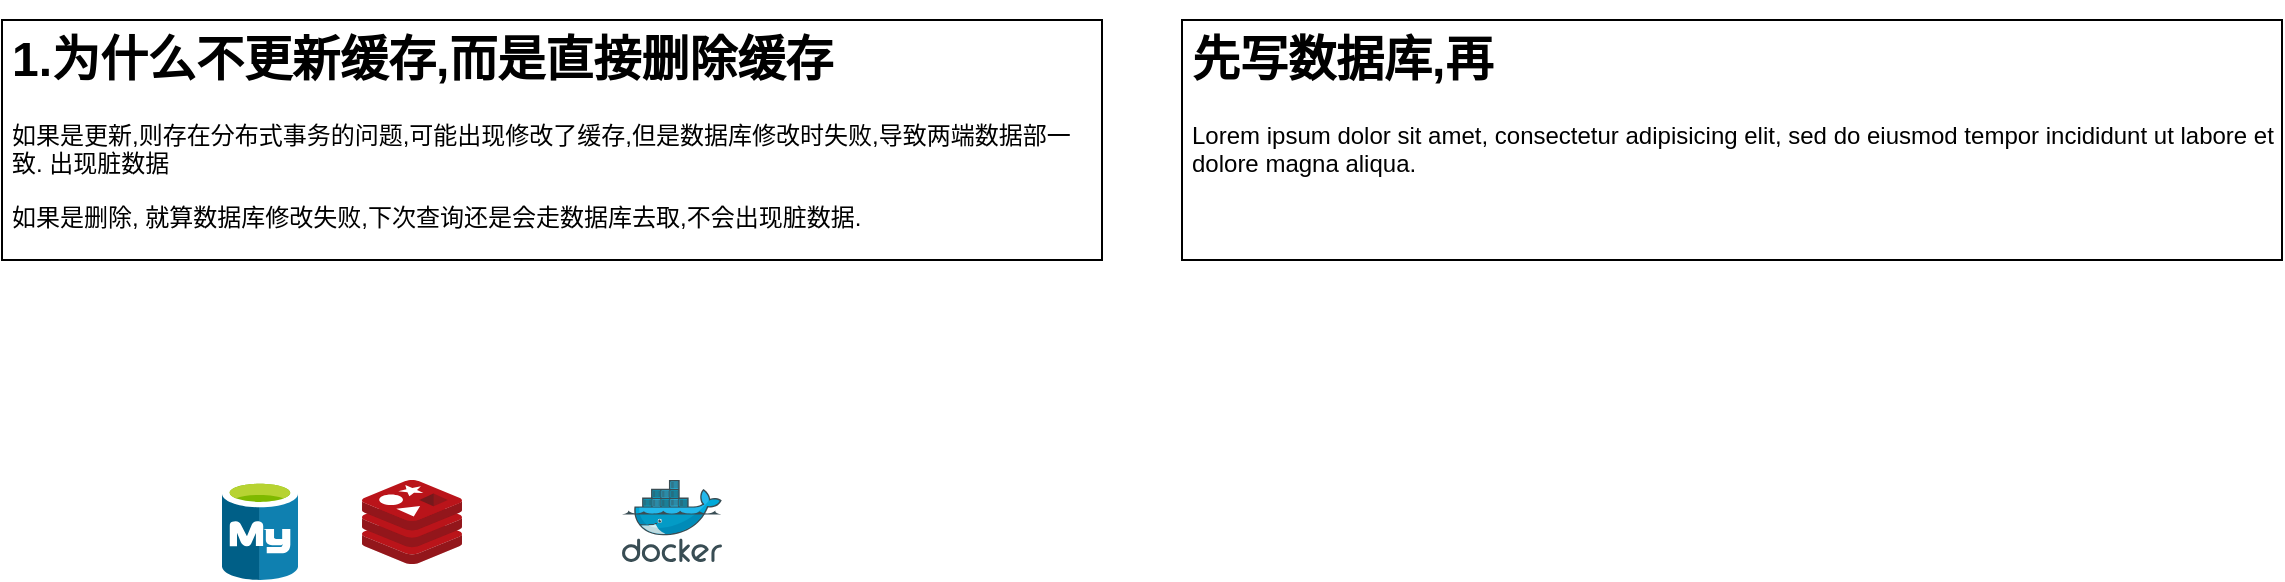 <mxfile version="13.9.9" type="device" pages="2"><diagram id="clflwX3nURF-qjanic8h" name="第 1 页"><mxGraphModel dx="946" dy="680" grid="1" gridSize="10" guides="1" tooltips="1" connect="1" arrows="1" fold="1" page="1" pageScale="1" pageWidth="1920" pageHeight="1200" math="0" shadow="0"><root><mxCell id="0"/><mxCell id="1" parent="0"/><mxCell id="x9MAinQMZQjwdkmCzUJ_-1" value="&lt;h1&gt;1.为什么不更新缓存,而是直接删除缓存&lt;/h1&gt;&lt;p&gt;如果是更新,则存在分布式事务的问题,可能出现修改了缓存,但是数据库修改时失败,导致两端数据部一致. 出现脏数据&amp;nbsp;&lt;/p&gt;&lt;p&gt;如果是删除, 就算数据库修改失败,下次查询还是会走数据库去取,不会出现脏数据.&lt;/p&gt;" style="text;html=1;spacing=5;spacingTop=-20;whiteSpace=wrap;overflow=hidden;rounded=0;fillColor=#ffffff;strokeColor=#000000;" vertex="1" parent="1"><mxGeometry x="10" y="10" width="550" height="120" as="geometry"/></mxCell><mxCell id="x9MAinQMZQjwdkmCzUJ_-2" value="&lt;h1&gt;先写数据库,再&lt;/h1&gt;&lt;p&gt;Lorem ipsum dolor sit amet, consectetur adipisicing elit, sed do eiusmod tempor incididunt ut labore et dolore magna aliqua.&lt;/p&gt;" style="text;html=1;strokeColor=#000000;fillColor=#ffffff;spacing=5;spacingTop=-20;whiteSpace=wrap;overflow=hidden;rounded=0;align=left;" vertex="1" parent="1"><mxGeometry x="600" y="10" width="550" height="120" as="geometry"/></mxCell><mxCell id="x9MAinQMZQjwdkmCzUJ_-3" value="" style="aspect=fixed;html=1;points=[];align=center;image;fontSize=12;image=img/lib/mscae/Cache_Redis_Product.svg;rounded=0;gradientColor=none;" vertex="1" parent="1"><mxGeometry x="190" y="240" width="50" height="42" as="geometry"/></mxCell><mxCell id="x9MAinQMZQjwdkmCzUJ_-4" value="" style="aspect=fixed;html=1;points=[];align=center;image;fontSize=12;image=img/lib/mscae/Azure_Database_for_MySQL_servers.svg;rounded=0;gradientColor=none;" vertex="1" parent="1"><mxGeometry x="120" y="240" width="38" height="50" as="geometry"/></mxCell><mxCell id="x9MAinQMZQjwdkmCzUJ_-5" value="" style="aspect=fixed;html=1;points=[];align=center;image;fontSize=12;image=img/lib/mscae/Docker.svg;rounded=0;gradientColor=none;" vertex="1" parent="1"><mxGeometry x="320" y="240" width="50" height="41" as="geometry"/></mxCell></root></mxGraphModel></diagram><diagram id="yhTlBdgJBLlsGPsbb_kc" name="Cache Aside Pattern"><mxGraphModel dx="946" dy="680" grid="1" gridSize="10" guides="1" tooltips="1" connect="1" arrows="1" fold="1" page="1" pageScale="1" pageWidth="1920" pageHeight="1200" math="0" shadow="0"><root><mxCell id="0pkJKG2mkDuVIkOAPM7X-0"/><mxCell id="0pkJKG2mkDuVIkOAPM7X-1" parent="0pkJKG2mkDuVIkOAPM7X-0"/><mxCell id="QUndo0cNsnqW8wrxjfSk-0" value="" style="html=1;points=[];align=center;image;fontSize=12;image=img/lib/mscae/Cache_Redis_Product.svg;rounded=0;gradientColor=none;" vertex="1" parent="0pkJKG2mkDuVIkOAPM7X-1"><mxGeometry x="440" y="280" width="80" height="120" as="geometry"/></mxCell><mxCell id="QUndo0cNsnqW8wrxjfSk-1" value="" style="html=1;points=[];align=center;image;fontSize=12;image=img/lib/mscae/Azure_Database_for_MySQL_servers.svg;rounded=0;gradientColor=none;" vertex="1" parent="0pkJKG2mkDuVIkOAPM7X-1"><mxGeometry x="840" y="280" width="80" height="120" as="geometry"/></mxCell><mxCell id="QUndo0cNsnqW8wrxjfSk-4" style="edgeStyle=orthogonalEdgeStyle;rounded=0;orthogonalLoop=1;jettySize=auto;html=1;exitX=1;exitY=0.5;exitDx=0;exitDy=0;exitPerimeter=0;entryX=0;entryY=0.476;entryDx=0;entryDy=0;entryPerimeter=0;strokeColor=#00CC00;strokeWidth=2;" edge="1" parent="0pkJKG2mkDuVIkOAPM7X-1" source="QUndo0cNsnqW8wrxjfSk-3" target="QUndo0cNsnqW8wrxjfSk-0"><mxGeometry relative="1" as="geometry"/></mxCell><mxCell id="QUndo0cNsnqW8wrxjfSk-5" value="&lt;font style=&quot;font-size: 14px&quot;&gt;Read-1. 从Cache读取数据&lt;/font&gt;" style="edgeLabel;html=1;align=center;verticalAlign=middle;resizable=0;points=[];" vertex="1" connectable="0" parent="QUndo0cNsnqW8wrxjfSk-4"><mxGeometry x="-0.197" relative="1" as="geometry"><mxPoint as="offset"/></mxGeometry></mxCell><mxCell id="QUndo0cNsnqW8wrxjfSk-3" value="" style="pointerEvents=1;shadow=0;dashed=0;html=1;strokeColor=none;labelPosition=center;verticalLabelPosition=bottom;verticalAlign=top;align=center;fillColor=#515151;shape=mxgraph.mscae.enterprise.database_server;rounded=0;" vertex="1" parent="0pkJKG2mkDuVIkOAPM7X-1"><mxGeometry x="40" y="280" width="80" height="120" as="geometry"/></mxCell><mxCell id="QUndo0cNsnqW8wrxjfSk-6" value="" style="endArrow=classic;html=1;exitX=1;exitY=0.483;exitDx=0;exitDy=0;exitPerimeter=0;strokeColor=#00CC00;strokeWidth=2;" edge="1" parent="0pkJKG2mkDuVIkOAPM7X-1" source="QUndo0cNsnqW8wrxjfSk-0" target="QUndo0cNsnqW8wrxjfSk-1"><mxGeometry width="50" height="50" relative="1" as="geometry"><mxPoint x="470" y="300" as="sourcePoint"/><mxPoint x="716" y="300" as="targetPoint"/></mxGeometry></mxCell><mxCell id="QUndo0cNsnqW8wrxjfSk-7" value="&lt;font style=&quot;font-size: 14px&quot;&gt;Read-2-B. 发现缓存失效,从DB读取&lt;/font&gt;" style="edgeLabel;html=1;align=center;verticalAlign=middle;resizable=0;points=[];" vertex="1" connectable="0" parent="QUndo0cNsnqW8wrxjfSk-6"><mxGeometry x="-0.057" relative="1" as="geometry"><mxPoint as="offset"/></mxGeometry></mxCell><mxCell id="QUndo0cNsnqW8wrxjfSk-8" value="" style="endArrow=classic;html=1;entryX=1;entryY=0.867;entryDx=0;entryDy=0;entryPerimeter=0;edgeStyle=orthogonalEdgeStyle;rounded=0;strokeColor=#00CC00;strokeWidth=2;" edge="1" parent="0pkJKG2mkDuVIkOAPM7X-1" target="QUndo0cNsnqW8wrxjfSk-3"><mxGeometry width="50" height="50" relative="1" as="geometry"><mxPoint x="440" y="384" as="sourcePoint"/><mxPoint x="270" y="410" as="targetPoint"/><Array as="points"/></mxGeometry></mxCell><mxCell id="QUndo0cNsnqW8wrxjfSk-9" value="&lt;font style=&quot;font-size: 14px&quot;&gt;Read-2-A 缓存存在,则返回&lt;/font&gt;" style="edgeLabel;html=1;align=center;verticalAlign=middle;resizable=0;points=[];" vertex="1" connectable="0" parent="QUndo0cNsnqW8wrxjfSk-8"><mxGeometry x="0.455" relative="1" as="geometry"><mxPoint x="43.0" as="offset"/></mxGeometry></mxCell><mxCell id="QUndo0cNsnqW8wrxjfSk-10" value="" style="endArrow=classic;html=1;entryX=1;entryY=0.817;entryDx=0;entryDy=0;entryPerimeter=0;exitX=-0.012;exitY=0.825;exitDx=0;exitDy=0;exitPerimeter=0;strokeColor=#00CC00;strokeWidth=2;" edge="1" parent="0pkJKG2mkDuVIkOAPM7X-1" source="QUndo0cNsnqW8wrxjfSk-1" target="QUndo0cNsnqW8wrxjfSk-0"><mxGeometry width="50" height="50" relative="1" as="geometry"><mxPoint x="718" y="378" as="sourcePoint"/><mxPoint x="470" y="335" as="targetPoint"/></mxGeometry></mxCell><mxCell id="QUndo0cNsnqW8wrxjfSk-11" value="&lt;font style=&quot;font-size: 14px&quot;&gt;Read-3-A. 获取到DB数据,&amp;nbsp; 更新缓存&lt;/font&gt;" style="edgeLabel;html=1;align=center;verticalAlign=middle;resizable=0;points=[];" vertex="1" connectable="0" parent="QUndo0cNsnqW8wrxjfSk-10"><mxGeometry x="0.65" relative="1" as="geometry"><mxPoint x="97.96" as="offset"/></mxGeometry></mxCell><mxCell id="QUndo0cNsnqW8wrxjfSk-12" value="" style="endArrow=classic;html=1;edgeStyle=orthogonalEdgeStyle;rounded=0;strokeColor=#00CC00;strokeWidth=2;" edge="1" parent="0pkJKG2mkDuVIkOAPM7X-1"><mxGeometry width="50" height="50" relative="1" as="geometry"><mxPoint x="880" y="400" as="sourcePoint"/><mxPoint x="80" y="400" as="targetPoint"/><Array as="points"><mxPoint x="760" y="440"/><mxPoint x="120" y="440"/></Array></mxGeometry></mxCell><mxCell id="QUndo0cNsnqW8wrxjfSk-13" value="&lt;font style=&quot;font-size: 14px&quot;&gt;Read-4-A. 获取到DB数据 返回&lt;/font&gt;" style="edgeLabel;html=1;align=center;verticalAlign=middle;resizable=0;points=[];" vertex="1" connectable="0" parent="QUndo0cNsnqW8wrxjfSk-12"><mxGeometry x="0.288" y="-2" relative="1" as="geometry"><mxPoint x="138" as="offset"/></mxGeometry></mxCell><mxCell id="QUndo0cNsnqW8wrxjfSk-15" value="" style="endArrow=classic;html=1;entryX=0.5;entryY=0;entryDx=0;entryDy=0;entryPerimeter=0;exitX=0.5;exitY=0;exitDx=0;exitDy=0;exitPerimeter=0;edgeStyle=orthogonalEdgeStyle;fillColor=#d5e8d4;strokeWidth=2;strokeColor=#FF0000;" edge="1" parent="0pkJKG2mkDuVIkOAPM7X-1" source="QUndo0cNsnqW8wrxjfSk-3" target="QUndo0cNsnqW8wrxjfSk-1"><mxGeometry width="50" height="50" relative="1" as="geometry"><mxPoint x="161" y="340" as="sourcePoint"/><mxPoint x="360" y="360" as="targetPoint"/><Array as="points"><mxPoint x="80" y="240"/><mxPoint x="880" y="240"/></Array></mxGeometry></mxCell><mxCell id="QUndo0cNsnqW8wrxjfSk-16" value="&lt;font style=&quot;font-size: 14px&quot; color=&quot;#ff0000&quot;&gt;Write-1&amp;nbsp; 先更新数据库&lt;/font&gt;" style="edgeLabel;html=1;align=center;verticalAlign=middle;resizable=0;points=[];" vertex="1" connectable="0" parent="QUndo0cNsnqW8wrxjfSk-15"><mxGeometry x="-0.701" y="-1" relative="1" as="geometry"><mxPoint x="308" y="-1" as="offset"/></mxGeometry></mxCell><mxCell id="QUndo0cNsnqW8wrxjfSk-17" value="" style="endArrow=classic;html=1;strokeColor=#FF0000;strokeWidth=2;exitX=-0.062;exitY=0.25;exitDx=0;exitDy=0;exitPerimeter=0;entryX=1.038;entryY=0.25;entryDx=0;entryDy=0;entryPerimeter=0;" edge="1" parent="0pkJKG2mkDuVIkOAPM7X-1" source="QUndo0cNsnqW8wrxjfSk-1" target="QUndo0cNsnqW8wrxjfSk-0"><mxGeometry width="50" height="50" relative="1" as="geometry"><mxPoint x="530" y="290" as="sourcePoint"/><mxPoint x="580" y="240" as="targetPoint"/></mxGeometry></mxCell><mxCell id="QUndo0cNsnqW8wrxjfSk-18" value="&lt;font style=&quot;font-size: 14px&quot; color=&quot;#ff0000&quot;&gt;Write-2. 更新DB成功后, 删除缓存&lt;/font&gt;" style="edgeLabel;html=1;align=center;verticalAlign=middle;resizable=0;points=[];" vertex="1" connectable="0" parent="QUndo0cNsnqW8wrxjfSk-17"><mxGeometry x="0.604" relative="1" as="geometry"><mxPoint x="78.96" as="offset"/></mxGeometry></mxCell><mxCell id="QUndo0cNsnqW8wrxjfSk-19" value="&lt;h1&gt;处理逻辑&lt;/h1&gt;&lt;p style=&quot;font-size: 14px&quot;&gt;&lt;font style=&quot;font-size: 14px&quot;&gt;&lt;span style=&quot;color: rgb(66 , 66 , 66) ; font-family: &amp;#34;source sans pro&amp;#34; , sans-serif ; font-size: 18px ; text-align: justify ; background-color: rgb(255 , 255 , 255)&quot;&gt;Cache Aside Pattern : 标准的design pattern&lt;/span&gt;&lt;br&gt;&lt;/font&gt;&lt;/p&gt;&lt;p style=&quot;font-size: 14px&quot;&gt;&lt;font style=&quot;font-size: 14px&quot;&gt;失效：应用程序先从cache取数据，没有得到，则从数据库中取数据，成功后，放到缓存中。&lt;/font&gt;&lt;/p&gt;&lt;p style=&quot;font-size: 14px&quot;&gt;&lt;font style=&quot;font-size: 14px&quot;&gt;命中：应用程序从cache中取数据，取到后返回。&lt;/font&gt;&lt;/p&gt;&lt;p style=&quot;font-size: 14px&quot;&gt;&lt;span&gt;更新：先把数据存到数据库中，成功后，再让缓存失效。&lt;/span&gt;&lt;/p&gt;" style="text;html=1;spacing=5;spacingTop=-20;whiteSpace=wrap;overflow=hidden;rounded=0;align=left;fillColor=#ffffff;strokeColor=#000000;" vertex="1" parent="0pkJKG2mkDuVIkOAPM7X-1"><mxGeometry x="10" y="10" width="910" height="170" as="geometry"/></mxCell><mxCell id="QUndo0cNsnqW8wrxjfSk-22" value="&lt;h1&gt;&lt;font style=&quot;font-size: 18px&quot;&gt;存在问题-并发条件下数据不一致&lt;/font&gt;&lt;/h1&gt;&lt;p style=&quot;font-size: 13px&quot;&gt;&lt;font style=&quot;font-size: 13px&quot;&gt;但,这个case只是理论上的，实际出现的概率可能非常低.&amp;nbsp;&amp;nbsp;因为这个条件需要发生在&lt;/font&gt;&lt;/p&gt;&lt;p style=&quot;font-size: 13px&quot;&gt;&lt;/p&gt;&lt;ol style=&quot;font-size: 13px&quot;&gt;&lt;li&gt;&lt;span&gt;&lt;font style=&quot;font-size: 13px&quot;&gt;读缓存时缓存失效，&lt;/font&gt;&lt;/span&gt;&lt;/li&gt;&lt;li&gt;&lt;span&gt;&lt;font style=&quot;font-size: 13px&quot;&gt;而且并发着有一个写操作。&lt;/font&gt;&lt;/span&gt;&lt;/li&gt;&lt;/ol&gt;&lt;p style=&quot;font-size: 13px&quot;&gt;&lt;/p&gt;&lt;p style=&quot;font-size: 13px&quot;&gt;&lt;span&gt;&lt;b&gt;&lt;font color=&quot;#007fff&quot; style=&quot;font-size: 13px&quot;&gt;而实际上数据库的写操作会比读操作慢得多，而且还要锁表，而读操作必需在写操作 前 进入数据库操作，而又要 晚 于写操作更新缓存，所有的这些条件都具备的概率基本并不大。&lt;/font&gt;&lt;/b&gt;&lt;/span&gt;&lt;/p&gt;&lt;p style=&quot;font-size: 13px&quot;&gt;&lt;font style=&quot;font-size: 13px ; line-height: 120%&quot;&gt;所以如Quora上的答案所说: 要么通过2PC或是Paxos协议保证一致性，要么就是拼命的降低并发时脏数据的概率，而Facebook使用了这个降低概率的玩法，因为2PC太慢，而Paxos太复杂。&lt;b&gt;&lt;font color=&quot;#00cc00&quot; style=&quot;font-size: 13px&quot;&gt;当然，最好还是为缓存设置上过期时间&lt;/font&gt;&lt;/b&gt;&lt;/font&gt;&lt;br&gt;&lt;/p&gt;" style="text;html=1;spacing=5;spacingTop=-20;whiteSpace=wrap;overflow=hidden;rounded=0;align=left;fillColor=#ffffff;strokeColor=#000000;" vertex="1" parent="0pkJKG2mkDuVIkOAPM7X-1"><mxGeometry x="580" y="520" width="340" height="280" as="geometry"/></mxCell><mxCell id="QUndo0cNsnqW8wrxjfSk-74" value="" style="group" vertex="1" connectable="0" parent="0pkJKG2mkDuVIkOAPM7X-1"><mxGeometry x="40" y="520" width="530" height="280" as="geometry"/></mxCell><mxCell id="QUndo0cNsnqW8wrxjfSk-53" value="" style="rounded=0;whiteSpace=wrap;html=1;align=center;" vertex="1" parent="QUndo0cNsnqW8wrxjfSk-74"><mxGeometry width="530" height="280" as="geometry"/></mxCell><mxCell id="QUndo0cNsnqW8wrxjfSk-29" style="edgeStyle=orthogonalEdgeStyle;rounded=0;orthogonalLoop=1;jettySize=auto;html=1;exitX=0.5;exitY=1;exitDx=0;exitDy=0;strokeWidth=1;fillColor=#00CC00;endArrow=classic;endFill=1;dashed=1;" edge="1" parent="QUndo0cNsnqW8wrxjfSk-74" source="QUndo0cNsnqW8wrxjfSk-34"><mxGeometry relative="1" as="geometry"><mxPoint x="110" y="269.231" as="targetPoint"/></mxGeometry></mxCell><mxCell id="QUndo0cNsnqW8wrxjfSk-26" value="Thead A Read" style="rounded=0;whiteSpace=wrap;html=1;strokeColor=#000000;gradientColor=none;align=center;fillColor=#00CC00;" vertex="1" parent="QUndo0cNsnqW8wrxjfSk-74"><mxGeometry x="50" y="10.769" width="120" height="43.077" as="geometry"/></mxCell><mxCell id="QUndo0cNsnqW8wrxjfSk-27" value="" style="shape=flexArrow;endArrow=classic;html=1;strokeWidth=1;" edge="1" parent="QUndo0cNsnqW8wrxjfSk-74"><mxGeometry width="50" height="50" relative="1" as="geometry"><mxPoint x="30" y="10.769" as="sourcePoint"/><mxPoint x="30" y="269.231" as="targetPoint"/></mxGeometry></mxCell><mxCell id="QUndo0cNsnqW8wrxjfSk-28" value="Thead B Write" style="rounded=0;whiteSpace=wrap;html=1;strokeColor=#000000;gradientColor=none;align=center;fillColor=#FF0000;" vertex="1" parent="QUndo0cNsnqW8wrxjfSk-74"><mxGeometry x="190" y="10.769" width="120" height="43.077" as="geometry"/></mxCell><mxCell id="QUndo0cNsnqW8wrxjfSk-31" value="" style="html=1;points=[];align=center;image;fontSize=12;image=img/lib/mscae/Cache_Redis_Product.svg;rounded=0;gradientColor=none;" vertex="1" parent="QUndo0cNsnqW8wrxjfSk-74"><mxGeometry x="350" y="10.769" width="40" height="43.077" as="geometry"/></mxCell><mxCell id="QUndo0cNsnqW8wrxjfSk-34" value="写入Cache&lt;br&gt;t = old" style="rounded=1;whiteSpace=wrap;html=1;strokeColor=#000000;fillColor=#ffffff;gradientColor=none;align=center;" vertex="1" parent="QUndo0cNsnqW8wrxjfSk-74"><mxGeometry x="60" y="217.538" width="100" height="32.308" as="geometry"/></mxCell><mxCell id="QUndo0cNsnqW8wrxjfSk-40" style="edgeStyle=orthogonalEdgeStyle;rounded=0;orthogonalLoop=1;jettySize=auto;html=1;exitX=0.5;exitY=1;exitDx=0;exitDy=0;strokeWidth=1;fillColor=#00CC00;endArrow=classic;endFill=1;dashed=1;" edge="1" parent="QUndo0cNsnqW8wrxjfSk-74" source="QUndo0cNsnqW8wrxjfSk-36"><mxGeometry relative="1" as="geometry"><mxPoint x="250" y="269.231" as="targetPoint"/><mxPoint x="290" y="53.846" as="sourcePoint"/><Array as="points"><mxPoint x="250" y="215.385"/><mxPoint x="250" y="215.385"/></Array></mxGeometry></mxCell><mxCell id="QUndo0cNsnqW8wrxjfSk-33" value="读取DB t=old" style="rounded=1;whiteSpace=wrap;html=1;strokeColor=#000000;fillColor=#ffffff;gradientColor=none;align=center;" vertex="1" parent="QUndo0cNsnqW8wrxjfSk-74"><mxGeometry x="60" y="107.692" width="100" height="32.308" as="geometry"/></mxCell><mxCell id="QUndo0cNsnqW8wrxjfSk-35" style="edgeStyle=orthogonalEdgeStyle;rounded=0;orthogonalLoop=1;jettySize=auto;html=1;exitX=0.5;exitY=1;exitDx=0;exitDy=0;strokeWidth=1;fillColor=#00CC00;endArrow=none;endFill=0;dashed=1;" edge="1" parent="QUndo0cNsnqW8wrxjfSk-74" source="QUndo0cNsnqW8wrxjfSk-33" target="QUndo0cNsnqW8wrxjfSk-34"><mxGeometry relative="1" as="geometry"><mxPoint x="150" y="398.462" as="targetPoint"/><mxPoint x="150" y="53.846" as="sourcePoint"/></mxGeometry></mxCell><mxCell id="QUndo0cNsnqW8wrxjfSk-46" style="edgeStyle=orthogonalEdgeStyle;rounded=0;orthogonalLoop=1;jettySize=auto;html=1;exitX=0.5;exitY=1;exitDx=0;exitDy=0;strokeWidth=1;fillColor=#00CC00;endArrow=none;endFill=0;dashed=1;" edge="1" parent="QUndo0cNsnqW8wrxjfSk-74" source="QUndo0cNsnqW8wrxjfSk-26" target="QUndo0cNsnqW8wrxjfSk-33"><mxGeometry relative="1" as="geometry"><mxPoint x="150" y="226.154" as="targetPoint"/><mxPoint x="110" y="53.846" as="sourcePoint"/></mxGeometry></mxCell><mxCell id="QUndo0cNsnqW8wrxjfSk-54" value="" style="html=1;points=[];align=center;image;fontSize=12;image=img/lib/mscae/Azure_Database_for_MySQL_servers.svg;rounded=0;gradientColor=none;" vertex="1" parent="QUndo0cNsnqW8wrxjfSk-74"><mxGeometry x="460" y="10.769" width="40" height="43.077" as="geometry"/></mxCell><mxCell id="QUndo0cNsnqW8wrxjfSk-55" style="edgeStyle=orthogonalEdgeStyle;rounded=0;orthogonalLoop=1;jettySize=auto;html=1;exitX=0.5;exitY=1;exitDx=0;exitDy=0;strokeWidth=1;fillColor=#00CC00;endArrow=classic;endFill=1;dashed=1;" edge="1" parent="QUndo0cNsnqW8wrxjfSk-74" source="QUndo0cNsnqW8wrxjfSk-63"><mxGeometry relative="1" as="geometry"><mxPoint x="369.5" y="269.231" as="targetPoint"/><mxPoint x="369.5" y="53.846" as="sourcePoint"/><Array as="points"/></mxGeometry></mxCell><mxCell id="QUndo0cNsnqW8wrxjfSk-56" style="edgeStyle=orthogonalEdgeStyle;rounded=0;orthogonalLoop=1;jettySize=auto;html=1;exitX=0.5;exitY=1;exitDx=0;exitDy=0;strokeWidth=1;fillColor=#00CC00;endArrow=classic;endFill=1;dashed=1;" edge="1" parent="QUndo0cNsnqW8wrxjfSk-74" source="QUndo0cNsnqW8wrxjfSk-68"><mxGeometry relative="1" as="geometry"><mxPoint x="479.5" y="269.231" as="targetPoint"/><mxPoint x="479.5" y="53.846" as="sourcePoint"/><Array as="points"/></mxGeometry></mxCell><mxCell id="QUndo0cNsnqW8wrxjfSk-58" value="t = old" style="rounded=1;whiteSpace=wrap;html=1;strokeColor=#000000;fillColor=#ffffff;gradientColor=none;align=center;" vertex="1" parent="QUndo0cNsnqW8wrxjfSk-74"><mxGeometry x="450" y="107.692" width="60" height="32.308" as="geometry"/></mxCell><mxCell id="QUndo0cNsnqW8wrxjfSk-59" style="edgeStyle=orthogonalEdgeStyle;rounded=0;orthogonalLoop=1;jettySize=auto;html=1;exitX=0.5;exitY=1;exitDx=0;exitDy=0;strokeWidth=1;fillColor=#00CC00;endArrow=none;endFill=0;dashed=1;" edge="1" parent="QUndo0cNsnqW8wrxjfSk-74" target="QUndo0cNsnqW8wrxjfSk-58"><mxGeometry relative="1" as="geometry"><mxPoint x="479.5" y="269.231" as="targetPoint"/><mxPoint x="479.5" y="53.846" as="sourcePoint"/><Array as="points"/></mxGeometry></mxCell><mxCell id="QUndo0cNsnqW8wrxjfSk-57" value="t 不存在" style="rounded=1;whiteSpace=wrap;html=1;strokeColor=#000000;fillColor=#ffffff;gradientColor=none;align=center;" vertex="1" parent="QUndo0cNsnqW8wrxjfSk-74"><mxGeometry x="340" y="107.692" width="60" height="32.308" as="geometry"/></mxCell><mxCell id="QUndo0cNsnqW8wrxjfSk-60" style="edgeStyle=orthogonalEdgeStyle;rounded=0;orthogonalLoop=1;jettySize=auto;html=1;exitX=0.5;exitY=1;exitDx=0;exitDy=0;strokeWidth=1;fillColor=#00CC00;endArrow=none;endFill=0;dashed=1;" edge="1" parent="QUndo0cNsnqW8wrxjfSk-74" target="QUndo0cNsnqW8wrxjfSk-57"><mxGeometry relative="1" as="geometry"><mxPoint x="369.5" y="269.231" as="targetPoint"/><mxPoint x="369.5" y="53.846" as="sourcePoint"/><Array as="points"/></mxGeometry></mxCell><mxCell id="QUndo0cNsnqW8wrxjfSk-36" value="写DB t=new" style="rounded=1;whiteSpace=wrap;html=1;strokeColor=#000000;fillColor=#ffffff;gradientColor=none;align=center;" vertex="1" parent="QUndo0cNsnqW8wrxjfSk-74"><mxGeometry x="200" y="140" width="100" height="32.308" as="geometry"/></mxCell><mxCell id="QUndo0cNsnqW8wrxjfSk-61" style="edgeStyle=orthogonalEdgeStyle;rounded=0;orthogonalLoop=1;jettySize=auto;html=1;exitX=0.5;exitY=1;exitDx=0;exitDy=0;strokeWidth=1;fillColor=#00CC00;endArrow=none;endFill=0;dashed=1;" edge="1" parent="QUndo0cNsnqW8wrxjfSk-74" source="QUndo0cNsnqW8wrxjfSk-28" target="QUndo0cNsnqW8wrxjfSk-36"><mxGeometry relative="1" as="geometry"><mxPoint x="250" y="269.231" as="targetPoint"/><mxPoint x="250" y="53.846" as="sourcePoint"/><Array as="points"/></mxGeometry></mxCell><mxCell id="QUndo0cNsnqW8wrxjfSk-64" style="edgeStyle=orthogonalEdgeStyle;rounded=0;orthogonalLoop=1;jettySize=auto;html=1;exitX=0.5;exitY=1;exitDx=0;exitDy=0;strokeWidth=1;fillColor=#00CC00;endArrow=none;endFill=0;dashed=1;" edge="1" parent="QUndo0cNsnqW8wrxjfSk-74" source="QUndo0cNsnqW8wrxjfSk-57" target="QUndo0cNsnqW8wrxjfSk-63"><mxGeometry relative="1" as="geometry"><mxPoint x="369.5" y="269.231" as="targetPoint"/><mxPoint x="370" y="140" as="sourcePoint"/><Array as="points"/></mxGeometry></mxCell><mxCell id="QUndo0cNsnqW8wrxjfSk-66" style="edgeStyle=orthogonalEdgeStyle;rounded=0;orthogonalLoop=1;jettySize=auto;html=1;exitX=0.5;exitY=1;exitDx=0;exitDy=0;dashed=1;endArrow=none;endFill=0;strokeColor=#000000;strokeWidth=1;fillColor=none;gradientColor=none;" edge="1" parent="QUndo0cNsnqW8wrxjfSk-74" source="QUndo0cNsnqW8wrxjfSk-63"><mxGeometry relative="1" as="geometry"><mxPoint x="370" y="215.385" as="targetPoint"/></mxGeometry></mxCell><mxCell id="QUndo0cNsnqW8wrxjfSk-63" value="t 不存在" style="rounded=1;whiteSpace=wrap;html=1;strokeColor=#000000;fillColor=#ffffff;gradientColor=none;align=center;" vertex="1" parent="QUndo0cNsnqW8wrxjfSk-74"><mxGeometry x="340" y="172.308" width="60" height="32.308" as="geometry"/></mxCell><mxCell id="QUndo0cNsnqW8wrxjfSk-62" value="t = new" style="rounded=1;whiteSpace=wrap;html=1;strokeColor=#000000;fillColor=#ffffff;gradientColor=none;align=center;" vertex="1" parent="QUndo0cNsnqW8wrxjfSk-74"><mxGeometry x="450" y="172.308" width="60" height="32.308" as="geometry"/></mxCell><mxCell id="QUndo0cNsnqW8wrxjfSk-65" style="edgeStyle=orthogonalEdgeStyle;rounded=0;orthogonalLoop=1;jettySize=auto;html=1;exitX=0.5;exitY=1;exitDx=0;exitDy=0;strokeWidth=1;fillColor=#00CC00;endArrow=classic;endFill=1;dashed=1;" edge="1" parent="QUndo0cNsnqW8wrxjfSk-74" source="QUndo0cNsnqW8wrxjfSk-58" target="QUndo0cNsnqW8wrxjfSk-62"><mxGeometry relative="1" as="geometry"><mxPoint x="479.5" y="269.231" as="targetPoint"/><mxPoint x="480" y="140" as="sourcePoint"/><Array as="points"/></mxGeometry></mxCell><mxCell id="QUndo0cNsnqW8wrxjfSk-37" value="删除cache t" style="rounded=1;whiteSpace=wrap;html=1;strokeColor=#000000;fillColor=#ffffff;gradientColor=none;align=center;" vertex="1" parent="QUndo0cNsnqW8wrxjfSk-74"><mxGeometry x="200" y="185.231" width="100" height="32.308" as="geometry"/></mxCell><mxCell id="QUndo0cNsnqW8wrxjfSk-67" value="t = old" style="rounded=1;whiteSpace=wrap;html=1;strokeColor=#000000;fillColor=#ffffff;gradientColor=none;align=center;" vertex="1" parent="QUndo0cNsnqW8wrxjfSk-74"><mxGeometry x="340" y="217.538" width="60" height="32.308" as="geometry"/></mxCell><mxCell id="QUndo0cNsnqW8wrxjfSk-68" value="t = new" style="rounded=1;whiteSpace=wrap;html=1;strokeColor=#000000;fillColor=#ffffff;gradientColor=none;align=center;" vertex="1" parent="QUndo0cNsnqW8wrxjfSk-74"><mxGeometry x="450" y="217.538" width="60" height="32.308" as="geometry"/></mxCell><mxCell id="QUndo0cNsnqW8wrxjfSk-69" style="edgeStyle=orthogonalEdgeStyle;rounded=0;orthogonalLoop=1;jettySize=auto;html=1;exitX=0.5;exitY=1;exitDx=0;exitDy=0;strokeWidth=1;fillColor=#00CC00;endArrow=classic;endFill=1;dashed=1;" edge="1" parent="QUndo0cNsnqW8wrxjfSk-74" source="QUndo0cNsnqW8wrxjfSk-62" target="QUndo0cNsnqW8wrxjfSk-68"><mxGeometry relative="1" as="geometry"><mxPoint x="479.5" y="269.231" as="targetPoint"/><mxPoint x="480" y="204.615" as="sourcePoint"/><Array as="points"/></mxGeometry></mxCell><mxCell id="QUndo0cNsnqW8wrxjfSk-32" value="读取缓存 t 未命中" style="rounded=1;whiteSpace=wrap;html=1;strokeColor=#000000;fillColor=#ffffff;gradientColor=none;align=center;" vertex="1" parent="QUndo0cNsnqW8wrxjfSk-74"><mxGeometry x="60" y="64.615" width="100" height="32.308" as="geometry"/></mxCell><mxCell id="QUndo0cNsnqW8wrxjfSk-72" value="" style="verticalLabelPosition=bottom;verticalAlign=top;html=1;shape=mxgraph.basic.x;rounded=0;strokeColor=#000000;fillColor=#FF0000;gradientColor=none;align=center;" vertex="1" parent="QUndo0cNsnqW8wrxjfSk-74"><mxGeometry x="414" y="222.923" width="20" height="21.538" as="geometry"/></mxCell><mxCell id="QUndo0cNsnqW8wrxjfSk-71" style="edgeStyle=orthogonalEdgeStyle;rounded=0;orthogonalLoop=1;jettySize=auto;html=1;exitX=1;exitY=0.5;exitDx=0;exitDy=0;entryX=0;entryY=0.5;entryDx=0;entryDy=0;endArrow=none;endFill=0;strokeColor=#000000;strokeWidth=1;fillColor=none;gradientColor=none;" edge="1" parent="QUndo0cNsnqW8wrxjfSk-74" source="QUndo0cNsnqW8wrxjfSk-72" target="QUndo0cNsnqW8wrxjfSk-68"><mxGeometry relative="1" as="geometry"/></mxCell><mxCell id="QUndo0cNsnqW8wrxjfSk-73" style="edgeStyle=orthogonalEdgeStyle;rounded=0;orthogonalLoop=1;jettySize=auto;html=1;exitX=1;exitY=0.5;exitDx=0;exitDy=0;entryX=0;entryY=0.5;entryDx=0;entryDy=0;endArrow=none;endFill=0;strokeColor=#000000;strokeWidth=1;fillColor=none;gradientColor=none;" edge="1" parent="QUndo0cNsnqW8wrxjfSk-74" source="QUndo0cNsnqW8wrxjfSk-67" target="QUndo0cNsnqW8wrxjfSk-72"><mxGeometry relative="1" as="geometry"><mxPoint x="400" y="233.692" as="sourcePoint"/><mxPoint x="450" y="233.692" as="targetPoint"/></mxGeometry></mxCell></root></mxGraphModel></diagram></mxfile>